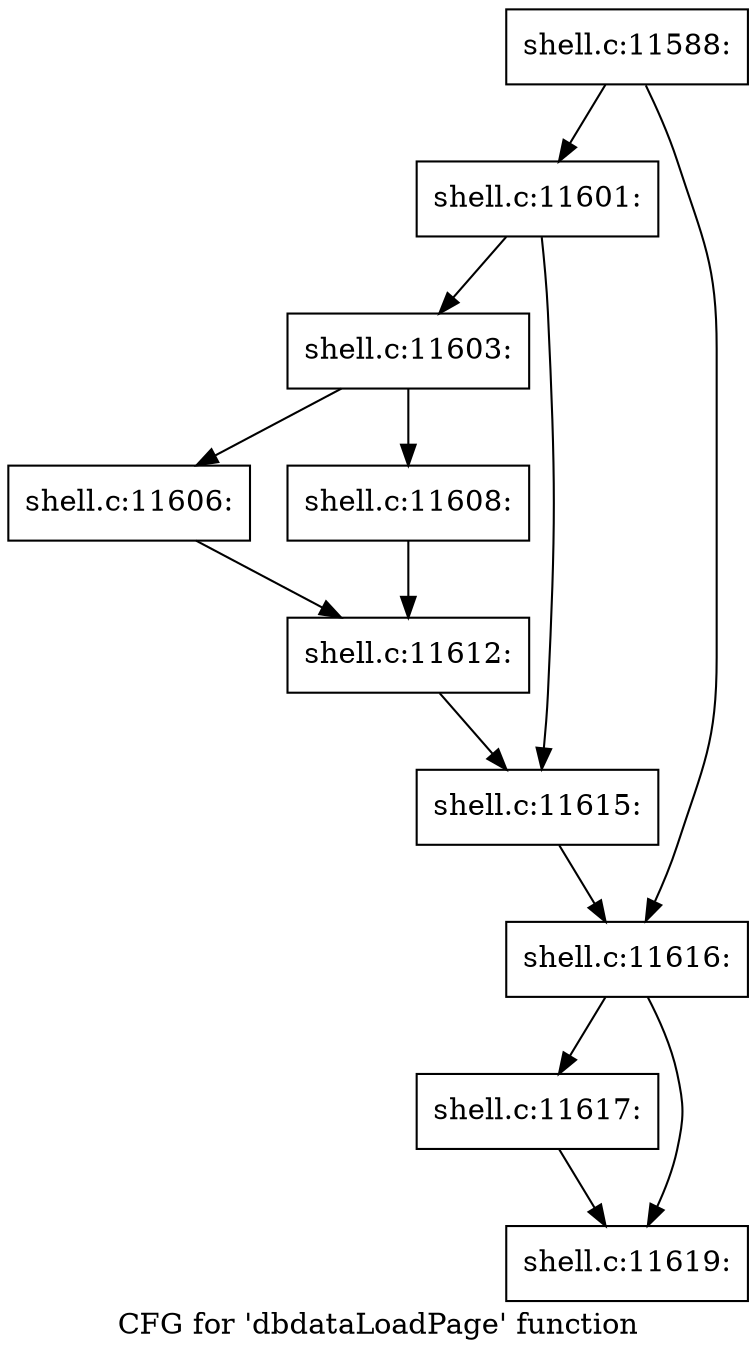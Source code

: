 digraph "CFG for 'dbdataLoadPage' function" {
	label="CFG for 'dbdataLoadPage' function";

	Node0x560276d32230 [shape=record,label="{shell.c:11588:}"];
	Node0x560276d32230 -> Node0x560276a63880;
	Node0x560276d32230 -> Node0x560276a63b50;
	Node0x560276a63880 [shape=record,label="{shell.c:11601:}"];
	Node0x560276a63880 -> Node0x5602768f4580;
	Node0x560276a63880 -> Node0x5602768f45d0;
	Node0x5602768f4580 [shape=record,label="{shell.c:11603:}"];
	Node0x5602768f4580 -> Node0x5602768f4fe0;
	Node0x5602768f4580 -> Node0x5602768f5080;
	Node0x5602768f4fe0 [shape=record,label="{shell.c:11606:}"];
	Node0x5602768f4fe0 -> Node0x5602768f5030;
	Node0x5602768f5080 [shape=record,label="{shell.c:11608:}"];
	Node0x5602768f5080 -> Node0x5602768f5030;
	Node0x5602768f5030 [shape=record,label="{shell.c:11612:}"];
	Node0x5602768f5030 -> Node0x5602768f45d0;
	Node0x5602768f45d0 [shape=record,label="{shell.c:11615:}"];
	Node0x5602768f45d0 -> Node0x560276a63b50;
	Node0x560276a63b50 [shape=record,label="{shell.c:11616:}"];
	Node0x560276a63b50 -> Node0x5602768f6d10;
	Node0x560276a63b50 -> Node0x5602768f6d60;
	Node0x5602768f6d10 [shape=record,label="{shell.c:11617:}"];
	Node0x5602768f6d10 -> Node0x5602768f6d60;
	Node0x5602768f6d60 [shape=record,label="{shell.c:11619:}"];
}
